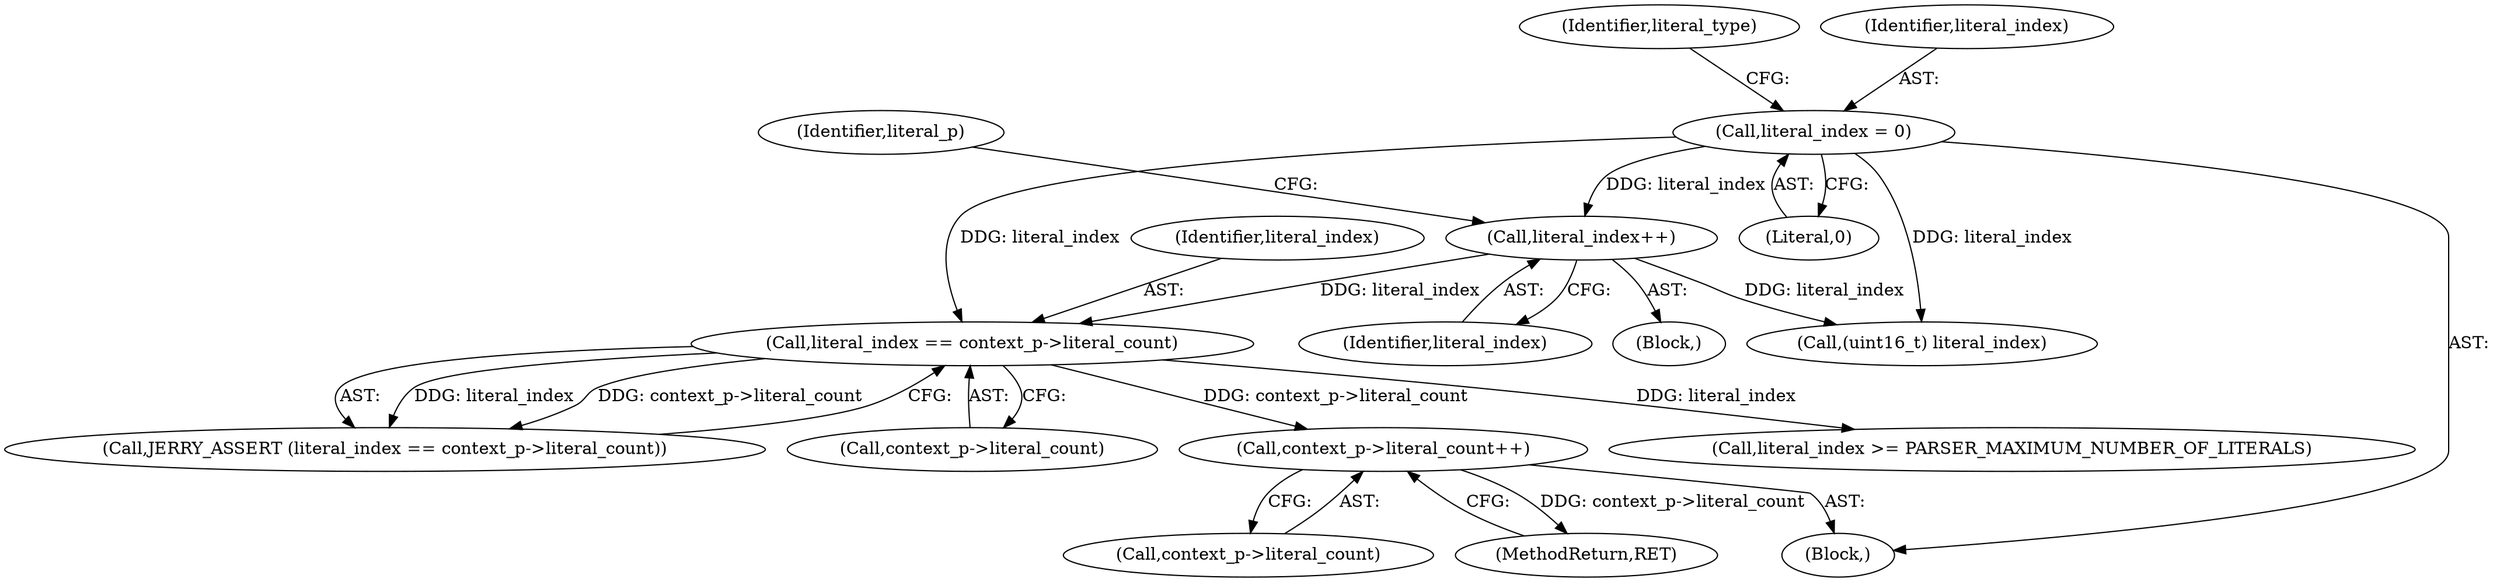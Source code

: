 digraph "0_jerryscript_03a8c630f015f63268639d3ed3bf82cff6fa77d8@pointer" {
"1000319" [label="(Call,context_p->literal_count++)"];
"1000218" [label="(Call,literal_index == context_p->literal_count)"];
"1000116" [label="(Call,literal_index = 0)"];
"1000215" [label="(Call,literal_index++)"];
"1000122" [label="(Identifier,literal_type)"];
"1000117" [label="(Identifier,literal_index)"];
"1000200" [label="(Call,(uint16_t) literal_index)"];
"1000219" [label="(Identifier,literal_index)"];
"1000224" [label="(Call,literal_index >= PARSER_MAXIMUM_NUMBER_OF_LITERALS)"];
"1000320" [label="(Call,context_p->literal_count)"];
"1000319" [label="(Call,context_p->literal_count++)"];
"1000217" [label="(Call,JERRY_ASSERT (literal_index == context_p->literal_count))"];
"1000218" [label="(Call,literal_index == context_p->literal_count)"];
"1000112" [label="(Block,)"];
"1000118" [label="(Literal,0)"];
"1000220" [label="(Call,context_p->literal_count)"];
"1000323" [label="(MethodReturn,RET)"];
"1000116" [label="(Call,literal_index = 0)"];
"1000215" [label="(Call,literal_index++)"];
"1000160" [label="(Block,)"];
"1000216" [label="(Identifier,literal_index)"];
"1000153" [label="(Identifier,literal_p)"];
"1000319" -> "1000112"  [label="AST: "];
"1000319" -> "1000320"  [label="CFG: "];
"1000320" -> "1000319"  [label="AST: "];
"1000323" -> "1000319"  [label="CFG: "];
"1000319" -> "1000323"  [label="DDG: context_p->literal_count"];
"1000218" -> "1000319"  [label="DDG: context_p->literal_count"];
"1000218" -> "1000217"  [label="AST: "];
"1000218" -> "1000220"  [label="CFG: "];
"1000219" -> "1000218"  [label="AST: "];
"1000220" -> "1000218"  [label="AST: "];
"1000217" -> "1000218"  [label="CFG: "];
"1000218" -> "1000217"  [label="DDG: literal_index"];
"1000218" -> "1000217"  [label="DDG: context_p->literal_count"];
"1000116" -> "1000218"  [label="DDG: literal_index"];
"1000215" -> "1000218"  [label="DDG: literal_index"];
"1000218" -> "1000224"  [label="DDG: literal_index"];
"1000116" -> "1000112"  [label="AST: "];
"1000116" -> "1000118"  [label="CFG: "];
"1000117" -> "1000116"  [label="AST: "];
"1000118" -> "1000116"  [label="AST: "];
"1000122" -> "1000116"  [label="CFG: "];
"1000116" -> "1000200"  [label="DDG: literal_index"];
"1000116" -> "1000215"  [label="DDG: literal_index"];
"1000215" -> "1000160"  [label="AST: "];
"1000215" -> "1000216"  [label="CFG: "];
"1000216" -> "1000215"  [label="AST: "];
"1000153" -> "1000215"  [label="CFG: "];
"1000215" -> "1000200"  [label="DDG: literal_index"];
}
